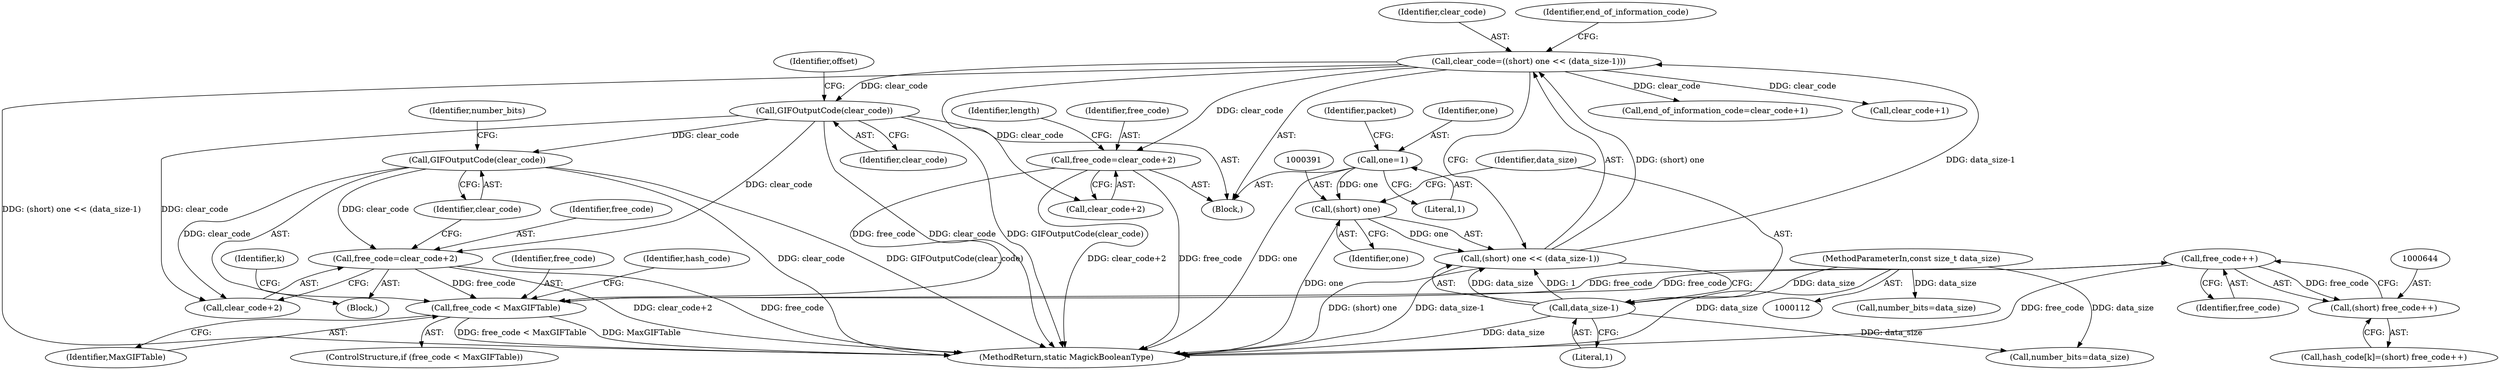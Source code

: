 digraph "0_ImageMagick6_19651f3db63fa1511ed83a348c4c82fa553f8d01@API" {
"1000645" [label="(Call,free_code++)"];
"1000635" [label="(Call,free_code < MaxGIFTable)"];
"1000675" [label="(Call,free_code=clear_code+2)"];
"1000680" [label="(Call,GIFOutputCode(clear_code))"];
"1000415" [label="(Call,GIFOutputCode(clear_code))"];
"1000387" [label="(Call,clear_code=((short) one << (data_size-1)))"];
"1000389" [label="(Call,(short) one << (data_size-1))"];
"1000390" [label="(Call,(short) one)"];
"1000226" [label="(Call,one=1)"];
"1000393" [label="(Call,data_size-1)"];
"1000115" [label="(MethodParameterIn,const size_t data_size)"];
"1000645" [label="(Call,free_code++)"];
"1000401" [label="(Call,free_code=clear_code+2)"];
"1000643" [label="(Call,(short) free_code++)"];
"1000227" [label="(Identifier,one)"];
"1000116" [label="(Block,)"];
"1000857" [label="(MethodReturn,static MagickBooleanType)"];
"1000681" [label="(Identifier,clear_code)"];
"1000660" [label="(Block,)"];
"1000646" [label="(Identifier,free_code)"];
"1000388" [label="(Identifier,clear_code)"];
"1000226" [label="(Call,one=1)"];
"1000636" [label="(Identifier,free_code)"];
"1000682" [label="(Call,number_bits=data_size)"];
"1000645" [label="(Call,free_code++)"];
"1000641" [label="(Identifier,hash_code)"];
"1000389" [label="(Call,(short) one << (data_size-1))"];
"1000416" [label="(Identifier,clear_code)"];
"1000390" [label="(Call,(short) one)"];
"1000663" [label="(Identifier,k)"];
"1000115" [label="(MethodParameterIn,const size_t data_size)"];
"1000380" [label="(Call,number_bits=data_size)"];
"1000230" [label="(Identifier,packet)"];
"1000677" [label="(Call,clear_code+2)"];
"1000418" [label="(Identifier,offset)"];
"1000395" [label="(Literal,1)"];
"1000415" [label="(Call,GIFOutputCode(clear_code))"];
"1000392" [label="(Identifier,one)"];
"1000397" [label="(Identifier,end_of_information_code)"];
"1000402" [label="(Identifier,free_code)"];
"1000680" [label="(Call,GIFOutputCode(clear_code))"];
"1000675" [label="(Call,free_code=clear_code+2)"];
"1000407" [label="(Identifier,length)"];
"1000387" [label="(Call,clear_code=((short) one << (data_size-1)))"];
"1000676" [label="(Identifier,free_code)"];
"1000639" [label="(Call,hash_code[k]=(short) free_code++)"];
"1000228" [label="(Literal,1)"];
"1000635" [label="(Call,free_code < MaxGIFTable)"];
"1000396" [label="(Call,end_of_information_code=clear_code+1)"];
"1000401" [label="(Call,free_code=clear_code+2)"];
"1000398" [label="(Call,clear_code+1)"];
"1000683" [label="(Identifier,number_bits)"];
"1000393" [label="(Call,data_size-1)"];
"1000634" [label="(ControlStructure,if (free_code < MaxGIFTable))"];
"1000394" [label="(Identifier,data_size)"];
"1000643" [label="(Call,(short) free_code++)"];
"1000637" [label="(Identifier,MaxGIFTable)"];
"1000403" [label="(Call,clear_code+2)"];
"1000645" -> "1000643"  [label="AST: "];
"1000645" -> "1000646"  [label="CFG: "];
"1000646" -> "1000645"  [label="AST: "];
"1000643" -> "1000645"  [label="CFG: "];
"1000645" -> "1000857"  [label="DDG: free_code"];
"1000645" -> "1000635"  [label="DDG: free_code"];
"1000645" -> "1000643"  [label="DDG: free_code"];
"1000635" -> "1000645"  [label="DDG: free_code"];
"1000635" -> "1000634"  [label="AST: "];
"1000635" -> "1000637"  [label="CFG: "];
"1000636" -> "1000635"  [label="AST: "];
"1000637" -> "1000635"  [label="AST: "];
"1000641" -> "1000635"  [label="CFG: "];
"1000663" -> "1000635"  [label="CFG: "];
"1000635" -> "1000857"  [label="DDG: MaxGIFTable"];
"1000635" -> "1000857"  [label="DDG: free_code < MaxGIFTable"];
"1000675" -> "1000635"  [label="DDG: free_code"];
"1000401" -> "1000635"  [label="DDG: free_code"];
"1000675" -> "1000660"  [label="AST: "];
"1000675" -> "1000677"  [label="CFG: "];
"1000676" -> "1000675"  [label="AST: "];
"1000677" -> "1000675"  [label="AST: "];
"1000681" -> "1000675"  [label="CFG: "];
"1000675" -> "1000857"  [label="DDG: free_code"];
"1000675" -> "1000857"  [label="DDG: clear_code+2"];
"1000680" -> "1000675"  [label="DDG: clear_code"];
"1000415" -> "1000675"  [label="DDG: clear_code"];
"1000680" -> "1000660"  [label="AST: "];
"1000680" -> "1000681"  [label="CFG: "];
"1000681" -> "1000680"  [label="AST: "];
"1000683" -> "1000680"  [label="CFG: "];
"1000680" -> "1000857"  [label="DDG: clear_code"];
"1000680" -> "1000857"  [label="DDG: GIFOutputCode(clear_code)"];
"1000680" -> "1000677"  [label="DDG: clear_code"];
"1000415" -> "1000680"  [label="DDG: clear_code"];
"1000415" -> "1000116"  [label="AST: "];
"1000415" -> "1000416"  [label="CFG: "];
"1000416" -> "1000415"  [label="AST: "];
"1000418" -> "1000415"  [label="CFG: "];
"1000415" -> "1000857"  [label="DDG: clear_code"];
"1000415" -> "1000857"  [label="DDG: GIFOutputCode(clear_code)"];
"1000387" -> "1000415"  [label="DDG: clear_code"];
"1000415" -> "1000677"  [label="DDG: clear_code"];
"1000387" -> "1000116"  [label="AST: "];
"1000387" -> "1000389"  [label="CFG: "];
"1000388" -> "1000387"  [label="AST: "];
"1000389" -> "1000387"  [label="AST: "];
"1000397" -> "1000387"  [label="CFG: "];
"1000387" -> "1000857"  [label="DDG: (short) one << (data_size-1)"];
"1000389" -> "1000387"  [label="DDG: (short) one"];
"1000389" -> "1000387"  [label="DDG: data_size-1"];
"1000387" -> "1000396"  [label="DDG: clear_code"];
"1000387" -> "1000398"  [label="DDG: clear_code"];
"1000387" -> "1000401"  [label="DDG: clear_code"];
"1000387" -> "1000403"  [label="DDG: clear_code"];
"1000389" -> "1000393"  [label="CFG: "];
"1000390" -> "1000389"  [label="AST: "];
"1000393" -> "1000389"  [label="AST: "];
"1000389" -> "1000857"  [label="DDG: data_size-1"];
"1000389" -> "1000857"  [label="DDG: (short) one"];
"1000390" -> "1000389"  [label="DDG: one"];
"1000393" -> "1000389"  [label="DDG: data_size"];
"1000393" -> "1000389"  [label="DDG: 1"];
"1000390" -> "1000392"  [label="CFG: "];
"1000391" -> "1000390"  [label="AST: "];
"1000392" -> "1000390"  [label="AST: "];
"1000394" -> "1000390"  [label="CFG: "];
"1000390" -> "1000857"  [label="DDG: one"];
"1000226" -> "1000390"  [label="DDG: one"];
"1000226" -> "1000116"  [label="AST: "];
"1000226" -> "1000228"  [label="CFG: "];
"1000227" -> "1000226"  [label="AST: "];
"1000228" -> "1000226"  [label="AST: "];
"1000230" -> "1000226"  [label="CFG: "];
"1000226" -> "1000857"  [label="DDG: one"];
"1000393" -> "1000395"  [label="CFG: "];
"1000394" -> "1000393"  [label="AST: "];
"1000395" -> "1000393"  [label="AST: "];
"1000393" -> "1000857"  [label="DDG: data_size"];
"1000115" -> "1000393"  [label="DDG: data_size"];
"1000393" -> "1000682"  [label="DDG: data_size"];
"1000115" -> "1000112"  [label="AST: "];
"1000115" -> "1000857"  [label="DDG: data_size"];
"1000115" -> "1000380"  [label="DDG: data_size"];
"1000115" -> "1000682"  [label="DDG: data_size"];
"1000401" -> "1000116"  [label="AST: "];
"1000401" -> "1000403"  [label="CFG: "];
"1000402" -> "1000401"  [label="AST: "];
"1000403" -> "1000401"  [label="AST: "];
"1000407" -> "1000401"  [label="CFG: "];
"1000401" -> "1000857"  [label="DDG: free_code"];
"1000401" -> "1000857"  [label="DDG: clear_code+2"];
"1000643" -> "1000639"  [label="AST: "];
"1000644" -> "1000643"  [label="AST: "];
"1000639" -> "1000643"  [label="CFG: "];
}
